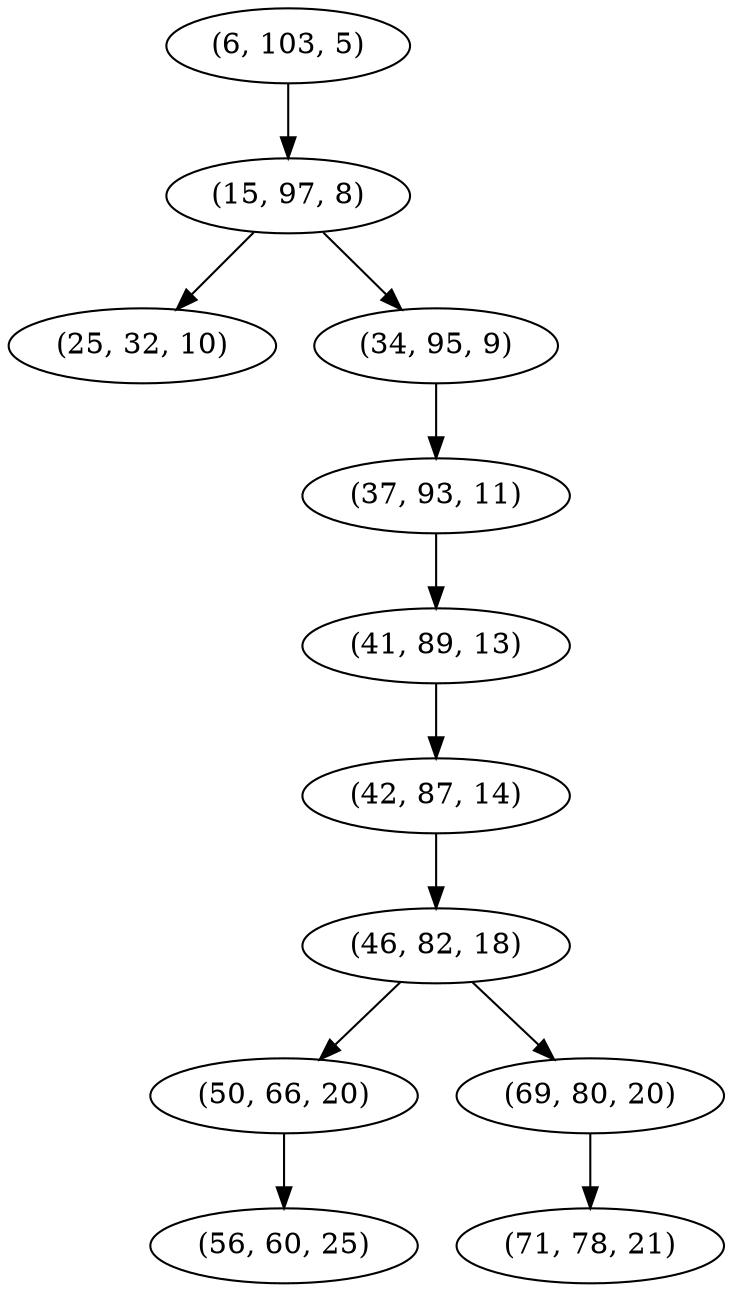 digraph tree {
    "(6, 103, 5)";
    "(15, 97, 8)";
    "(25, 32, 10)";
    "(34, 95, 9)";
    "(37, 93, 11)";
    "(41, 89, 13)";
    "(42, 87, 14)";
    "(46, 82, 18)";
    "(50, 66, 20)";
    "(56, 60, 25)";
    "(69, 80, 20)";
    "(71, 78, 21)";
    "(6, 103, 5)" -> "(15, 97, 8)";
    "(15, 97, 8)" -> "(25, 32, 10)";
    "(15, 97, 8)" -> "(34, 95, 9)";
    "(34, 95, 9)" -> "(37, 93, 11)";
    "(37, 93, 11)" -> "(41, 89, 13)";
    "(41, 89, 13)" -> "(42, 87, 14)";
    "(42, 87, 14)" -> "(46, 82, 18)";
    "(46, 82, 18)" -> "(50, 66, 20)";
    "(46, 82, 18)" -> "(69, 80, 20)";
    "(50, 66, 20)" -> "(56, 60, 25)";
    "(69, 80, 20)" -> "(71, 78, 21)";
}
